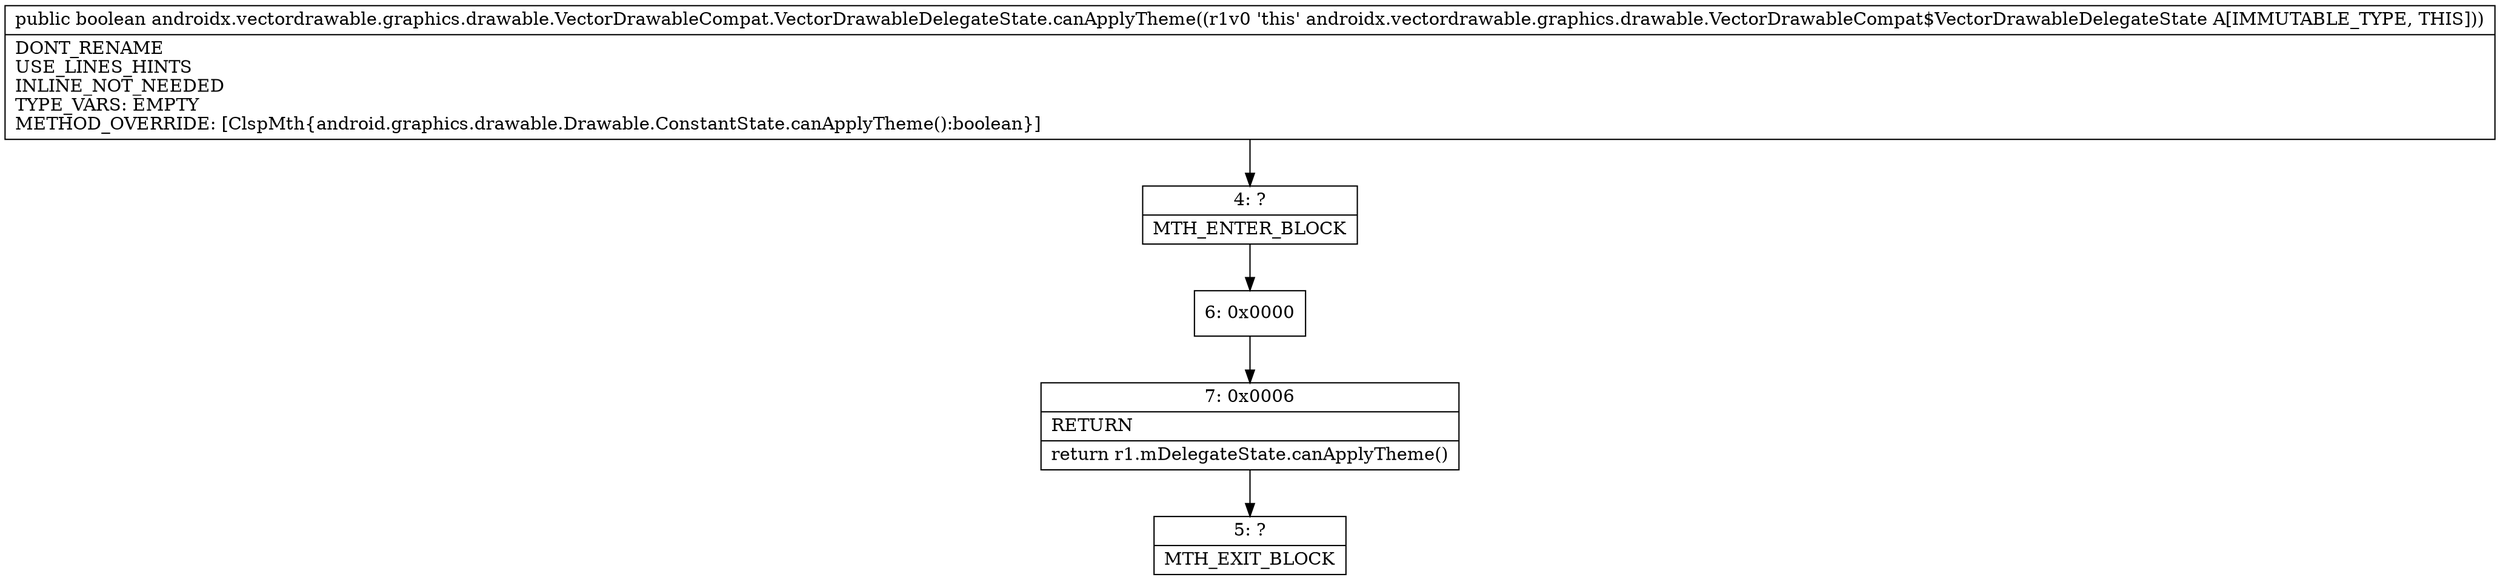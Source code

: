 digraph "CFG forandroidx.vectordrawable.graphics.drawable.VectorDrawableCompat.VectorDrawableDelegateState.canApplyTheme()Z" {
Node_4 [shape=record,label="{4\:\ ?|MTH_ENTER_BLOCK\l}"];
Node_6 [shape=record,label="{6\:\ 0x0000}"];
Node_7 [shape=record,label="{7\:\ 0x0006|RETURN\l|return r1.mDelegateState.canApplyTheme()\l}"];
Node_5 [shape=record,label="{5\:\ ?|MTH_EXIT_BLOCK\l}"];
MethodNode[shape=record,label="{public boolean androidx.vectordrawable.graphics.drawable.VectorDrawableCompat.VectorDrawableDelegateState.canApplyTheme((r1v0 'this' androidx.vectordrawable.graphics.drawable.VectorDrawableCompat$VectorDrawableDelegateState A[IMMUTABLE_TYPE, THIS]))  | DONT_RENAME\lUSE_LINES_HINTS\lINLINE_NOT_NEEDED\lTYPE_VARS: EMPTY\lMETHOD_OVERRIDE: [ClspMth\{android.graphics.drawable.Drawable.ConstantState.canApplyTheme():boolean\}]\l}"];
MethodNode -> Node_4;Node_4 -> Node_6;
Node_6 -> Node_7;
Node_7 -> Node_5;
}

